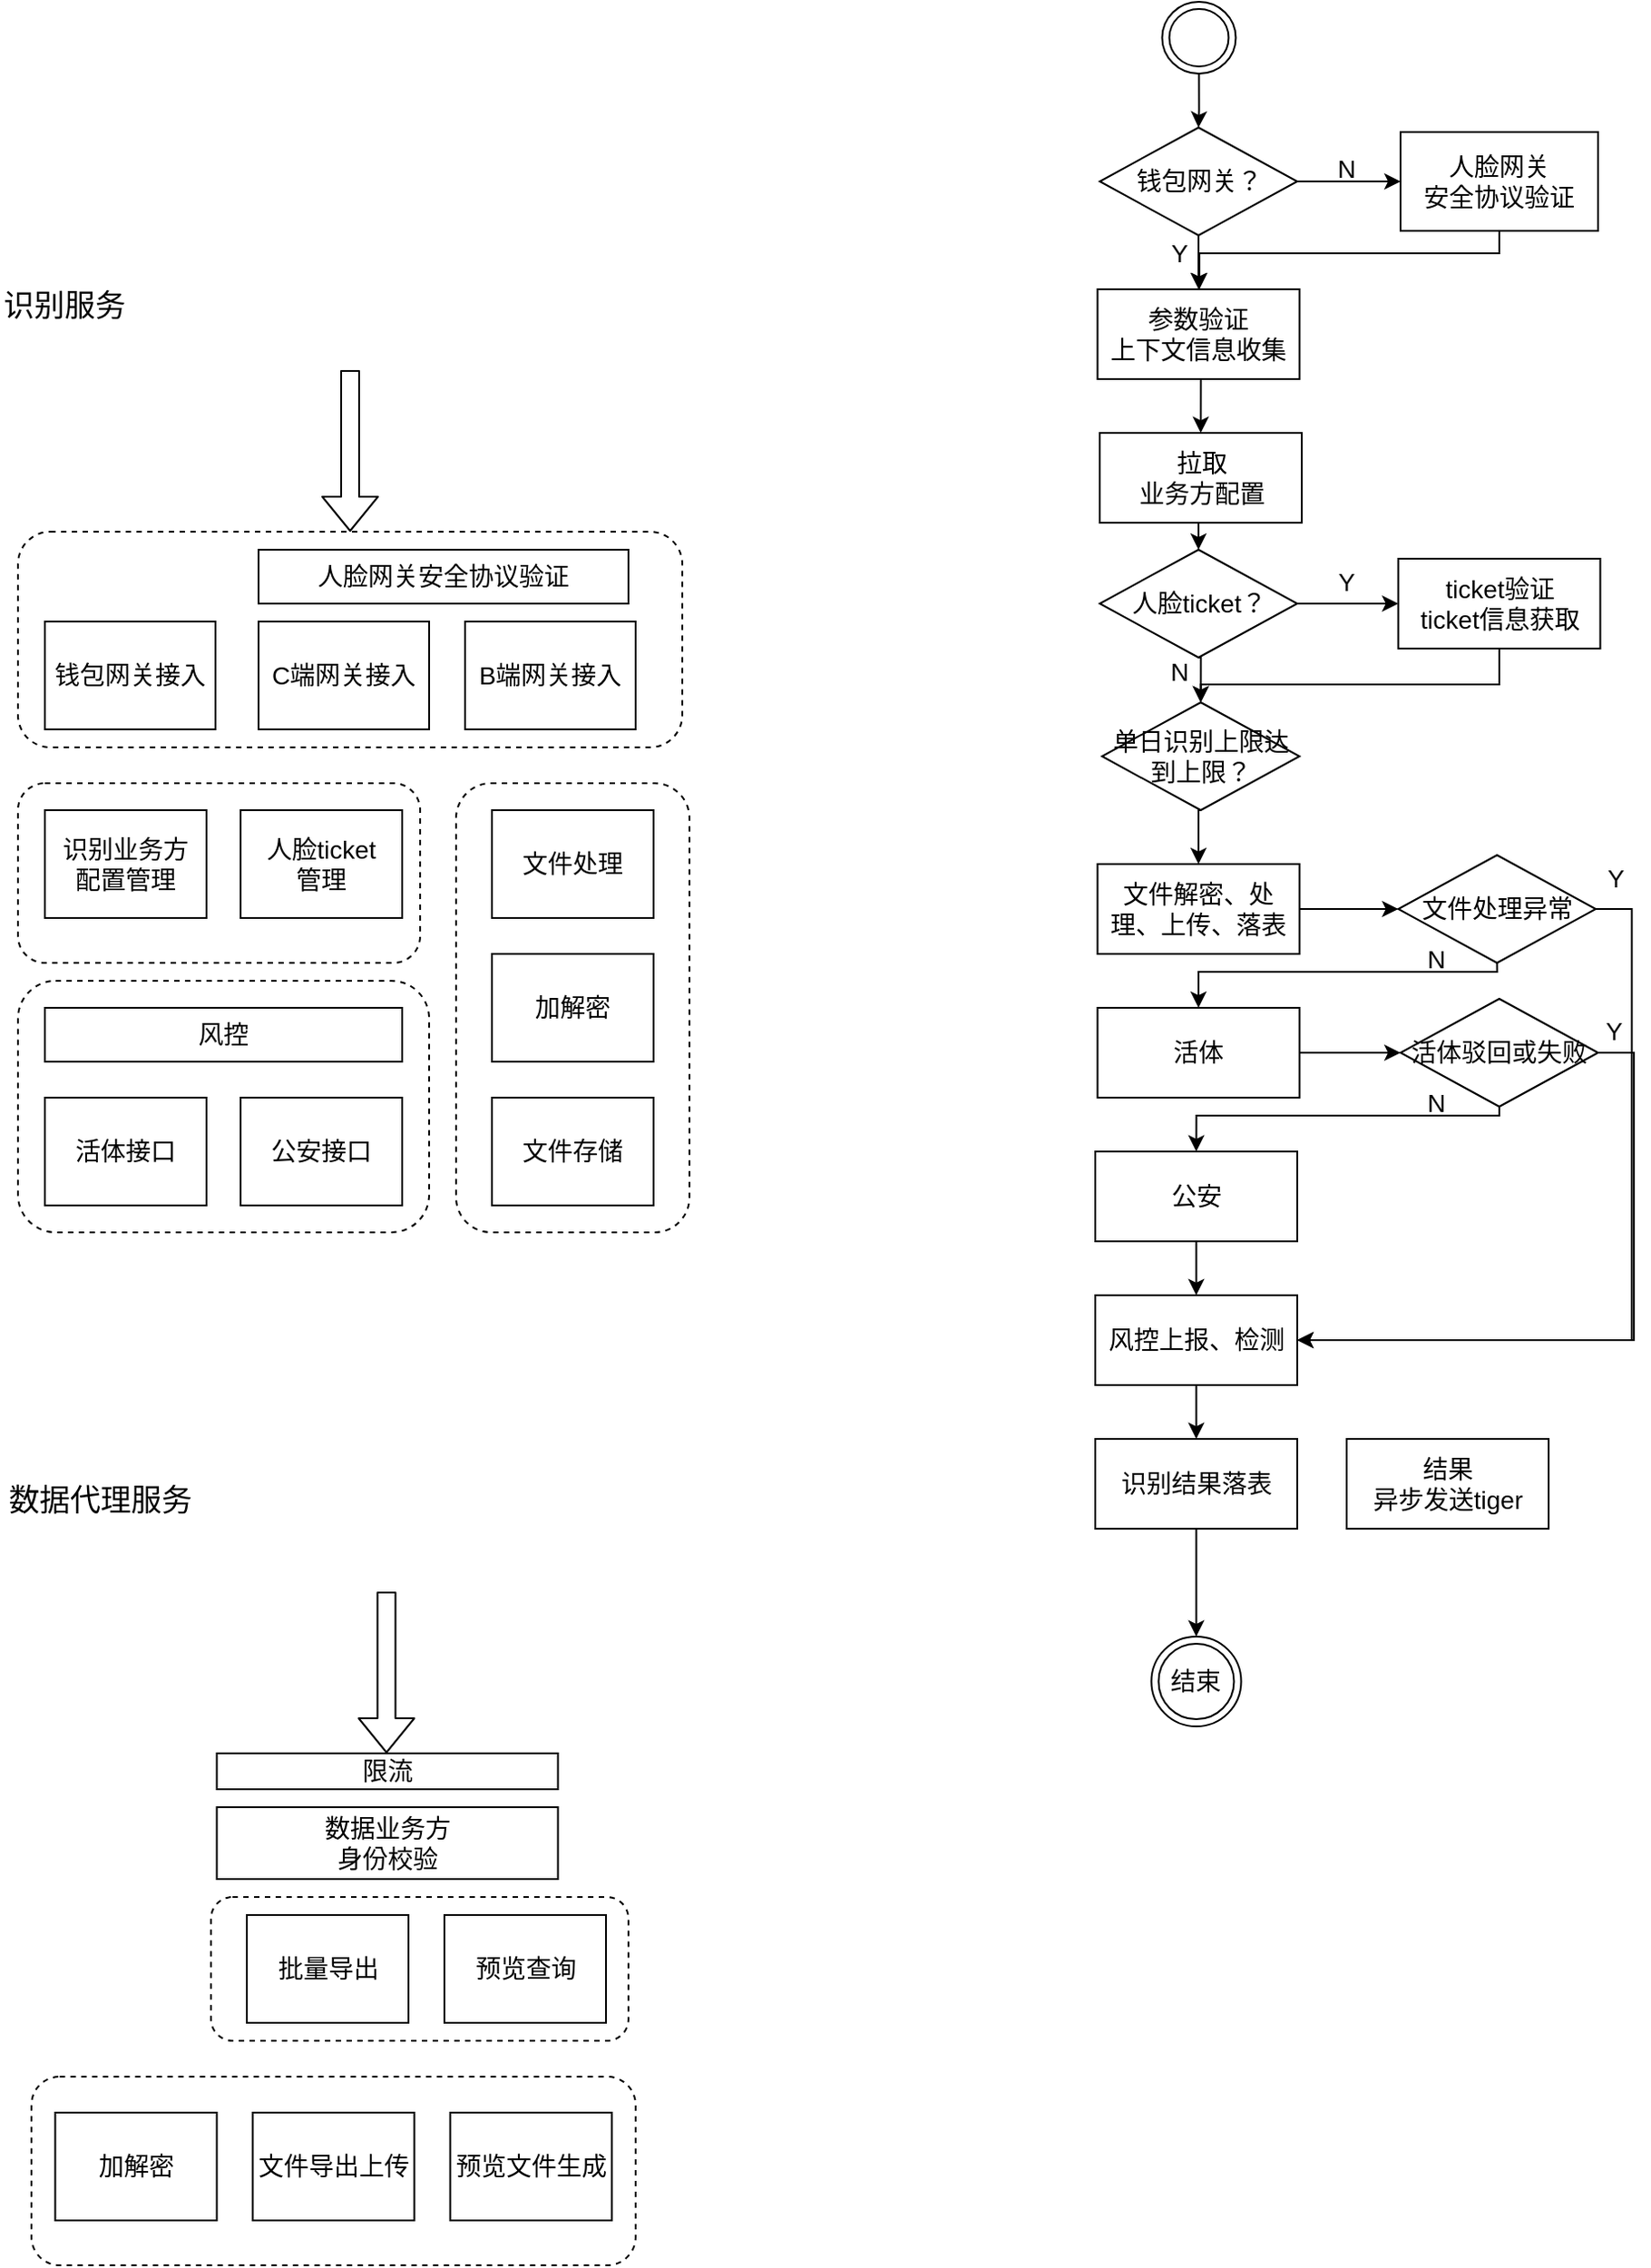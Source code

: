 <mxfile version="14.8.0" type="github">
  <diagram id="7RV-JXj0QohSXe9jy3x7" name="Page-1">
    <mxGraphModel dx="1422" dy="882" grid="1" gridSize="10" guides="1" tooltips="1" connect="1" arrows="1" fold="1" page="1" pageScale="1" pageWidth="827" pageHeight="1169" math="0" shadow="0">
      <root>
        <mxCell id="0" />
        <mxCell id="1" parent="0" />
        <mxCell id="yo01lzhlXYtrN9kHpcZc-21" value="" style="rounded=1;whiteSpace=wrap;html=1;fontSize=14;fillColor=none;dashed=1;strokeWidth=1;" vertex="1" parent="1">
          <mxGeometry x="50" y="590" width="229" height="140" as="geometry" />
        </mxCell>
        <mxCell id="yo01lzhlXYtrN9kHpcZc-27" value="" style="rounded=1;whiteSpace=wrap;html=1;fontSize=14;fillColor=none;dashed=1;strokeWidth=1;" vertex="1" parent="1">
          <mxGeometry x="50" y="340" width="370" height="120" as="geometry" />
        </mxCell>
        <mxCell id="yo01lzhlXYtrN9kHpcZc-34" value="" style="rounded=1;whiteSpace=wrap;html=1;fontSize=14;fillColor=none;dashed=1;strokeWidth=1;" vertex="1" parent="1">
          <mxGeometry x="157.5" y="1100" width="232.5" height="80" as="geometry" />
        </mxCell>
        <mxCell id="yo01lzhlXYtrN9kHpcZc-30" value="" style="rounded=1;whiteSpace=wrap;html=1;fontSize=14;fillColor=none;dashed=1;strokeWidth=1;" vertex="1" parent="1">
          <mxGeometry x="57.5" y="1200" width="336.5" height="105" as="geometry" />
        </mxCell>
        <mxCell id="yo01lzhlXYtrN9kHpcZc-23" value="" style="rounded=1;whiteSpace=wrap;html=1;fontSize=14;fillColor=none;dashed=1;strokeWidth=1;" vertex="1" parent="1">
          <mxGeometry x="50" y="480" width="224" height="100" as="geometry" />
        </mxCell>
        <mxCell id="yo01lzhlXYtrN9kHpcZc-1" value="加解密" style="rounded=0;whiteSpace=wrap;html=1;fontSize=14;" vertex="1" parent="1">
          <mxGeometry x="314" y="575" width="90" height="60" as="geometry" />
        </mxCell>
        <mxCell id="yo01lzhlXYtrN9kHpcZc-2" value="文件处理" style="rounded=0;whiteSpace=wrap;html=1;fontSize=14;" vertex="1" parent="1">
          <mxGeometry x="314" y="495" width="90" height="60" as="geometry" />
        </mxCell>
        <mxCell id="yo01lzhlXYtrN9kHpcZc-3" value="文件存储" style="rounded=0;whiteSpace=wrap;html=1;fontSize=14;" vertex="1" parent="1">
          <mxGeometry x="314" y="655" width="90" height="60" as="geometry" />
        </mxCell>
        <mxCell id="yo01lzhlXYtrN9kHpcZc-4" value="人脸ticket&lt;br&gt;管理" style="rounded=0;whiteSpace=wrap;html=1;fontSize=14;" vertex="1" parent="1">
          <mxGeometry x="174" y="495" width="90" height="60" as="geometry" />
        </mxCell>
        <mxCell id="yo01lzhlXYtrN9kHpcZc-5" value="风控" style="rounded=0;whiteSpace=wrap;html=1;fontSize=14;" vertex="1" parent="1">
          <mxGeometry x="65" y="605" width="199" height="30" as="geometry" />
        </mxCell>
        <mxCell id="yo01lzhlXYtrN9kHpcZc-6" value="活体接口" style="rounded=0;whiteSpace=wrap;html=1;fontSize=14;" vertex="1" parent="1">
          <mxGeometry x="65" y="655" width="90" height="60" as="geometry" />
        </mxCell>
        <mxCell id="yo01lzhlXYtrN9kHpcZc-9" value="公安接口" style="rounded=0;whiteSpace=wrap;html=1;fontSize=14;" vertex="1" parent="1">
          <mxGeometry x="174" y="655" width="90" height="60" as="geometry" />
        </mxCell>
        <mxCell id="yo01lzhlXYtrN9kHpcZc-10" value="识别业务方&lt;br&gt;配置管理" style="rounded=0;whiteSpace=wrap;html=1;fontSize=14;" vertex="1" parent="1">
          <mxGeometry x="65" y="495" width="90" height="60" as="geometry" />
        </mxCell>
        <mxCell id="yo01lzhlXYtrN9kHpcZc-11" value="数据业务方&lt;br&gt;身份校验" style="rounded=0;whiteSpace=wrap;html=1;fontSize=14;" vertex="1" parent="1">
          <mxGeometry x="160.75" y="1050" width="190" height="40" as="geometry" />
        </mxCell>
        <mxCell id="yo01lzhlXYtrN9kHpcZc-12" value="钱包网关接入" style="rounded=0;whiteSpace=wrap;html=1;fontSize=14;" vertex="1" parent="1">
          <mxGeometry x="65" y="390" width="95" height="60" as="geometry" />
        </mxCell>
        <mxCell id="yo01lzhlXYtrN9kHpcZc-14" value="加解密" style="rounded=0;whiteSpace=wrap;html=1;fontSize=14;" vertex="1" parent="1">
          <mxGeometry x="70.75" y="1220" width="90" height="60" as="geometry" />
        </mxCell>
        <mxCell id="yo01lzhlXYtrN9kHpcZc-15" value="文件导出上传" style="rounded=0;whiteSpace=wrap;html=1;fontSize=14;" vertex="1" parent="1">
          <mxGeometry x="180.75" y="1220" width="90" height="60" as="geometry" />
        </mxCell>
        <mxCell id="yo01lzhlXYtrN9kHpcZc-16" value="预览文件生成" style="rounded=0;whiteSpace=wrap;html=1;fontSize=14;" vertex="1" parent="1">
          <mxGeometry x="290.75" y="1220" width="90" height="60" as="geometry" />
        </mxCell>
        <mxCell id="yo01lzhlXYtrN9kHpcZc-17" value="限流" style="rounded=0;whiteSpace=wrap;html=1;fontSize=14;" vertex="1" parent="1">
          <mxGeometry x="160.75" y="1020" width="190" height="20" as="geometry" />
        </mxCell>
        <mxCell id="yo01lzhlXYtrN9kHpcZc-22" value="" style="rounded=1;whiteSpace=wrap;html=1;fontSize=14;fillColor=none;dashed=1;strokeWidth=1;" vertex="1" parent="1">
          <mxGeometry x="294" y="480" width="130" height="250" as="geometry" />
        </mxCell>
        <mxCell id="yo01lzhlXYtrN9kHpcZc-24" value="B端网关接入" style="rounded=0;whiteSpace=wrap;html=1;fontSize=14;" vertex="1" parent="1">
          <mxGeometry x="299" y="390" width="95" height="60" as="geometry" />
        </mxCell>
        <mxCell id="yo01lzhlXYtrN9kHpcZc-25" value="C端网关接入" style="rounded=0;whiteSpace=wrap;html=1;fontSize=14;" vertex="1" parent="1">
          <mxGeometry x="184" y="390" width="95" height="60" as="geometry" />
        </mxCell>
        <mxCell id="yo01lzhlXYtrN9kHpcZc-26" value="人脸网关安全协议验证" style="rounded=0;whiteSpace=wrap;html=1;fontSize=14;" vertex="1" parent="1">
          <mxGeometry x="184" y="350" width="206" height="30" as="geometry" />
        </mxCell>
        <mxCell id="yo01lzhlXYtrN9kHpcZc-28" value="" style="shape=flexArrow;endArrow=classic;html=1;fontSize=14;entryX=0.5;entryY=0;entryDx=0;entryDy=0;" edge="1" parent="1" target="yo01lzhlXYtrN9kHpcZc-27">
          <mxGeometry width="50" height="50" relative="1" as="geometry">
            <mxPoint x="235" y="250" as="sourcePoint" />
            <mxPoint x="340" y="230" as="targetPoint" />
          </mxGeometry>
        </mxCell>
        <mxCell id="yo01lzhlXYtrN9kHpcZc-31" value="批量导出" style="rounded=0;whiteSpace=wrap;html=1;fontSize=14;" vertex="1" parent="1">
          <mxGeometry x="177.5" y="1110" width="90" height="60" as="geometry" />
        </mxCell>
        <mxCell id="yo01lzhlXYtrN9kHpcZc-33" value="预览查询" style="rounded=0;whiteSpace=wrap;html=1;fontSize=14;" vertex="1" parent="1">
          <mxGeometry x="287.5" y="1110" width="90" height="60" as="geometry" />
        </mxCell>
        <mxCell id="yo01lzhlXYtrN9kHpcZc-38" value="" style="shape=flexArrow;endArrow=classic;html=1;fontSize=14;entryX=0.5;entryY=0;entryDx=0;entryDy=0;" edge="1" parent="1">
          <mxGeometry width="50" height="50" relative="1" as="geometry">
            <mxPoint x="255.25" y="930" as="sourcePoint" />
            <mxPoint x="255.25" y="1020" as="targetPoint" />
          </mxGeometry>
        </mxCell>
        <mxCell id="yo01lzhlXYtrN9kHpcZc-39" value="数据代理服务" style="text;html=1;strokeColor=none;fillColor=none;align=left;verticalAlign=middle;whiteSpace=wrap;rounded=0;dashed=1;fontSize=17;" vertex="1" parent="1">
          <mxGeometry x="42.5" y="860" width="117.5" height="40" as="geometry" />
        </mxCell>
        <mxCell id="yo01lzhlXYtrN9kHpcZc-40" value="识别服务" style="text;html=1;strokeColor=none;fillColor=none;align=left;verticalAlign=middle;whiteSpace=wrap;rounded=0;dashed=1;fontSize=17;" vertex="1" parent="1">
          <mxGeometry x="40" y="190" width="110" height="50" as="geometry" />
        </mxCell>
        <mxCell id="yo01lzhlXYtrN9kHpcZc-50" style="edgeStyle=orthogonalEdgeStyle;rounded=0;orthogonalLoop=1;jettySize=auto;html=1;exitX=0.5;exitY=1;exitDx=0;exitDy=0;fontSize=14;" edge="1" parent="1" source="yo01lzhlXYtrN9kHpcZc-44" target="yo01lzhlXYtrN9kHpcZc-48">
          <mxGeometry relative="1" as="geometry" />
        </mxCell>
        <mxCell id="yo01lzhlXYtrN9kHpcZc-44" value="" style="ellipse;shape=doubleEllipse;whiteSpace=wrap;html=1;aspect=fixed;fontSize=17;strokeWidth=1;gradientColor=none;align=left;verticalAlign=middle;fillColor=#FFFFFF;shadow=0;" vertex="1" parent="1">
          <mxGeometry x="687.25" y="45" width="41" height="40" as="geometry" />
        </mxCell>
        <mxCell id="yo01lzhlXYtrN9kHpcZc-95" style="edgeStyle=orthogonalEdgeStyle;rounded=0;orthogonalLoop=1;jettySize=auto;html=1;exitX=0.5;exitY=1;exitDx=0;exitDy=0;fontSize=14;" edge="1" parent="1" source="yo01lzhlXYtrN9kHpcZc-47" target="yo01lzhlXYtrN9kHpcZc-53">
          <mxGeometry relative="1" as="geometry">
            <Array as="points">
              <mxPoint x="875" y="185" />
              <mxPoint x="708" y="185" />
            </Array>
          </mxGeometry>
        </mxCell>
        <mxCell id="yo01lzhlXYtrN9kHpcZc-47" value="人脸网关&lt;br&gt;安全协议验证" style="rounded=0;whiteSpace=wrap;html=1;shadow=0;glass=0;sketch=0;fontSize=14;strokeWidth=1;fillColor=#FFFFFF;gradientColor=none;align=center;verticalAlign=middle;" vertex="1" parent="1">
          <mxGeometry x="820" y="117.5" width="110" height="55" as="geometry" />
        </mxCell>
        <mxCell id="yo01lzhlXYtrN9kHpcZc-51" style="edgeStyle=orthogonalEdgeStyle;rounded=0;orthogonalLoop=1;jettySize=auto;html=1;exitX=1;exitY=0.5;exitDx=0;exitDy=0;entryX=0;entryY=0.5;entryDx=0;entryDy=0;fontSize=14;" edge="1" parent="1" source="yo01lzhlXYtrN9kHpcZc-48" target="yo01lzhlXYtrN9kHpcZc-47">
          <mxGeometry relative="1" as="geometry" />
        </mxCell>
        <mxCell id="yo01lzhlXYtrN9kHpcZc-52" style="edgeStyle=orthogonalEdgeStyle;rounded=0;orthogonalLoop=1;jettySize=auto;html=1;exitX=0.5;exitY=1;exitDx=0;exitDy=0;fontSize=14;" edge="1" parent="1" source="yo01lzhlXYtrN9kHpcZc-48" target="yo01lzhlXYtrN9kHpcZc-53">
          <mxGeometry relative="1" as="geometry">
            <mxPoint x="708" y="215" as="targetPoint" />
          </mxGeometry>
        </mxCell>
        <mxCell id="yo01lzhlXYtrN9kHpcZc-48" value="钱包网关？" style="rhombus;whiteSpace=wrap;html=1;rounded=0;shadow=0;glass=0;sketch=0;fontSize=14;strokeWidth=1;fillColor=#FFFFFF;gradientColor=none;align=center;verticalAlign=middle;" vertex="1" parent="1">
          <mxGeometry x="652.5" y="115" width="110" height="60" as="geometry" />
        </mxCell>
        <mxCell id="yo01lzhlXYtrN9kHpcZc-70" style="edgeStyle=orthogonalEdgeStyle;rounded=0;orthogonalLoop=1;jettySize=auto;html=1;exitX=0.5;exitY=1;exitDx=0;exitDy=0;entryX=0.5;entryY=0;entryDx=0;entryDy=0;fontSize=14;" edge="1" parent="1" source="yo01lzhlXYtrN9kHpcZc-53" target="yo01lzhlXYtrN9kHpcZc-54">
          <mxGeometry relative="1" as="geometry" />
        </mxCell>
        <mxCell id="yo01lzhlXYtrN9kHpcZc-53" value="参数验证&lt;br&gt;上下文信息收集" style="rounded=0;whiteSpace=wrap;html=1;shadow=0;glass=0;sketch=0;fontSize=14;strokeWidth=1;fillColor=#FFFFFF;gradientColor=none;align=center;verticalAlign=middle;" vertex="1" parent="1">
          <mxGeometry x="651.25" y="205" width="112.5" height="50" as="geometry" />
        </mxCell>
        <mxCell id="yo01lzhlXYtrN9kHpcZc-71" style="edgeStyle=orthogonalEdgeStyle;rounded=0;orthogonalLoop=1;jettySize=auto;html=1;exitX=0.5;exitY=1;exitDx=0;exitDy=0;entryX=0.5;entryY=0;entryDx=0;entryDy=0;fontSize=14;" edge="1" parent="1" source="yo01lzhlXYtrN9kHpcZc-54" target="yo01lzhlXYtrN9kHpcZc-56">
          <mxGeometry relative="1" as="geometry" />
        </mxCell>
        <mxCell id="yo01lzhlXYtrN9kHpcZc-54" value="拉取&lt;br&gt;业务方配置" style="rounded=0;whiteSpace=wrap;html=1;shadow=0;glass=0;sketch=0;fontSize=14;strokeWidth=1;fillColor=#FFFFFF;gradientColor=none;align=center;verticalAlign=middle;" vertex="1" parent="1">
          <mxGeometry x="652.5" y="285" width="112.5" height="50" as="geometry" />
        </mxCell>
        <mxCell id="yo01lzhlXYtrN9kHpcZc-74" style="edgeStyle=orthogonalEdgeStyle;rounded=0;orthogonalLoop=1;jettySize=auto;html=1;exitX=0.5;exitY=1;exitDx=0;exitDy=0;entryX=0.5;entryY=0;entryDx=0;entryDy=0;fontSize=14;" edge="1" parent="1" source="yo01lzhlXYtrN9kHpcZc-55" target="yo01lzhlXYtrN9kHpcZc-66">
          <mxGeometry relative="1" as="geometry">
            <Array as="points">
              <mxPoint x="875" y="425" />
              <mxPoint x="709" y="425" />
            </Array>
          </mxGeometry>
        </mxCell>
        <mxCell id="yo01lzhlXYtrN9kHpcZc-55" value="ticket验证&lt;br&gt;ticket信息获取" style="rounded=0;whiteSpace=wrap;html=1;shadow=0;glass=0;sketch=0;fontSize=14;strokeWidth=1;fillColor=#FFFFFF;gradientColor=none;align=center;verticalAlign=middle;" vertex="1" parent="1">
          <mxGeometry x="818.75" y="355" width="112.5" height="50" as="geometry" />
        </mxCell>
        <mxCell id="yo01lzhlXYtrN9kHpcZc-72" style="edgeStyle=orthogonalEdgeStyle;rounded=0;orthogonalLoop=1;jettySize=auto;html=1;exitX=1;exitY=0.5;exitDx=0;exitDy=0;entryX=0;entryY=0.5;entryDx=0;entryDy=0;fontSize=14;" edge="1" parent="1" source="yo01lzhlXYtrN9kHpcZc-56" target="yo01lzhlXYtrN9kHpcZc-55">
          <mxGeometry relative="1" as="geometry" />
        </mxCell>
        <mxCell id="yo01lzhlXYtrN9kHpcZc-73" style="edgeStyle=orthogonalEdgeStyle;rounded=0;orthogonalLoop=1;jettySize=auto;html=1;exitX=0.5;exitY=1;exitDx=0;exitDy=0;entryX=0.5;entryY=0;entryDx=0;entryDy=0;fontSize=14;" edge="1" parent="1" source="yo01lzhlXYtrN9kHpcZc-56" target="yo01lzhlXYtrN9kHpcZc-66">
          <mxGeometry relative="1" as="geometry" />
        </mxCell>
        <mxCell id="yo01lzhlXYtrN9kHpcZc-56" value="人脸ticket？" style="rhombus;whiteSpace=wrap;html=1;rounded=0;shadow=0;glass=0;sketch=0;fontSize=14;strokeWidth=1;fillColor=#FFFFFF;gradientColor=none;align=center;verticalAlign=middle;" vertex="1" parent="1">
          <mxGeometry x="652.5" y="350" width="110" height="60" as="geometry" />
        </mxCell>
        <mxCell id="yo01lzhlXYtrN9kHpcZc-76" style="edgeStyle=orthogonalEdgeStyle;rounded=0;orthogonalLoop=1;jettySize=auto;html=1;exitX=1;exitY=0.5;exitDx=0;exitDy=0;entryX=0;entryY=0.5;entryDx=0;entryDy=0;fontSize=14;" edge="1" parent="1" source="yo01lzhlXYtrN9kHpcZc-58" target="yo01lzhlXYtrN9kHpcZc-67">
          <mxGeometry relative="1" as="geometry" />
        </mxCell>
        <mxCell id="yo01lzhlXYtrN9kHpcZc-58" value="文件解密、处理、上传、落表" style="rounded=0;whiteSpace=wrap;html=1;shadow=0;glass=0;sketch=0;fontSize=14;strokeWidth=1;fillColor=#FFFFFF;gradientColor=none;align=center;verticalAlign=middle;" vertex="1" parent="1">
          <mxGeometry x="651.25" y="525" width="112.5" height="50" as="geometry" />
        </mxCell>
        <mxCell id="yo01lzhlXYtrN9kHpcZc-78" style="edgeStyle=orthogonalEdgeStyle;rounded=0;orthogonalLoop=1;jettySize=auto;html=1;exitX=1;exitY=0.5;exitDx=0;exitDy=0;entryX=0;entryY=0.5;entryDx=0;entryDy=0;fontSize=14;" edge="1" parent="1" source="yo01lzhlXYtrN9kHpcZc-60" target="yo01lzhlXYtrN9kHpcZc-68">
          <mxGeometry relative="1" as="geometry" />
        </mxCell>
        <mxCell id="yo01lzhlXYtrN9kHpcZc-60" value="活体" style="rounded=0;whiteSpace=wrap;html=1;shadow=0;glass=0;sketch=0;fontSize=14;strokeWidth=1;fillColor=#FFFFFF;gradientColor=none;align=center;verticalAlign=middle;" vertex="1" parent="1">
          <mxGeometry x="651.25" y="605" width="112.5" height="50" as="geometry" />
        </mxCell>
        <mxCell id="yo01lzhlXYtrN9kHpcZc-80" style="edgeStyle=orthogonalEdgeStyle;rounded=0;orthogonalLoop=1;jettySize=auto;html=1;exitX=0.5;exitY=1;exitDx=0;exitDy=0;entryX=0.5;entryY=0;entryDx=0;entryDy=0;fontSize=14;" edge="1" parent="1" source="yo01lzhlXYtrN9kHpcZc-61" target="yo01lzhlXYtrN9kHpcZc-62">
          <mxGeometry relative="1" as="geometry" />
        </mxCell>
        <mxCell id="yo01lzhlXYtrN9kHpcZc-61" value="公安" style="rounded=0;whiteSpace=wrap;html=1;shadow=0;glass=0;sketch=0;fontSize=14;strokeWidth=1;fillColor=#FFFFFF;gradientColor=none;align=center;verticalAlign=middle;" vertex="1" parent="1">
          <mxGeometry x="650" y="685" width="112.5" height="50" as="geometry" />
        </mxCell>
        <mxCell id="yo01lzhlXYtrN9kHpcZc-89" style="edgeStyle=orthogonalEdgeStyle;rounded=0;orthogonalLoop=1;jettySize=auto;html=1;exitX=0.5;exitY=1;exitDx=0;exitDy=0;entryX=0.5;entryY=0;entryDx=0;entryDy=0;fontSize=14;" edge="1" parent="1" source="yo01lzhlXYtrN9kHpcZc-62" target="yo01lzhlXYtrN9kHpcZc-84">
          <mxGeometry relative="1" as="geometry" />
        </mxCell>
        <mxCell id="yo01lzhlXYtrN9kHpcZc-62" value="风控上报、检测" style="rounded=0;whiteSpace=wrap;html=1;shadow=0;glass=0;sketch=0;fontSize=14;strokeWidth=1;fillColor=#FFFFFF;gradientColor=none;align=center;verticalAlign=middle;" vertex="1" parent="1">
          <mxGeometry x="650" y="765" width="112.5" height="50" as="geometry" />
        </mxCell>
        <mxCell id="yo01lzhlXYtrN9kHpcZc-64" value="结束" style="ellipse;shape=doubleEllipse;whiteSpace=wrap;html=1;aspect=fixed;rounded=0;shadow=0;glass=0;sketch=0;fontSize=14;strokeWidth=1;fillColor=#FFFFFF;gradientColor=none;align=center;verticalAlign=middle;" vertex="1" parent="1">
          <mxGeometry x="681.25" y="955" width="50" height="50" as="geometry" />
        </mxCell>
        <mxCell id="yo01lzhlXYtrN9kHpcZc-75" style="edgeStyle=orthogonalEdgeStyle;rounded=0;orthogonalLoop=1;jettySize=auto;html=1;exitX=0.5;exitY=1;exitDx=0;exitDy=0;entryX=0.5;entryY=0;entryDx=0;entryDy=0;fontSize=14;" edge="1" parent="1" source="yo01lzhlXYtrN9kHpcZc-66" target="yo01lzhlXYtrN9kHpcZc-58">
          <mxGeometry relative="1" as="geometry" />
        </mxCell>
        <mxCell id="yo01lzhlXYtrN9kHpcZc-66" value="单日识别上限达到上限？" style="rhombus;whiteSpace=wrap;html=1;rounded=0;shadow=0;glass=0;sketch=0;fontSize=14;strokeWidth=1;fillColor=#FFFFFF;gradientColor=none;align=center;verticalAlign=middle;" vertex="1" parent="1">
          <mxGeometry x="653.75" y="435" width="110" height="60" as="geometry" />
        </mxCell>
        <mxCell id="yo01lzhlXYtrN9kHpcZc-77" style="edgeStyle=orthogonalEdgeStyle;rounded=0;orthogonalLoop=1;jettySize=auto;html=1;exitX=0.5;exitY=1;exitDx=0;exitDy=0;entryX=0.5;entryY=0;entryDx=0;entryDy=0;fontSize=14;" edge="1" parent="1" source="yo01lzhlXYtrN9kHpcZc-67" target="yo01lzhlXYtrN9kHpcZc-60">
          <mxGeometry relative="1" as="geometry">
            <Array as="points">
              <mxPoint x="874" y="585" />
              <mxPoint x="708" y="585" />
            </Array>
          </mxGeometry>
        </mxCell>
        <mxCell id="yo01lzhlXYtrN9kHpcZc-81" style="edgeStyle=orthogonalEdgeStyle;rounded=0;orthogonalLoop=1;jettySize=auto;html=1;exitX=1;exitY=0.5;exitDx=0;exitDy=0;entryX=1;entryY=0.5;entryDx=0;entryDy=0;fontSize=14;" edge="1" parent="1" source="yo01lzhlXYtrN9kHpcZc-67" target="yo01lzhlXYtrN9kHpcZc-62">
          <mxGeometry relative="1" as="geometry" />
        </mxCell>
        <mxCell id="yo01lzhlXYtrN9kHpcZc-67" value="文件处理异常" style="rhombus;whiteSpace=wrap;html=1;rounded=0;shadow=0;glass=0;sketch=0;fontSize=14;strokeWidth=1;fillColor=#FFFFFF;gradientColor=none;align=center;verticalAlign=middle;" vertex="1" parent="1">
          <mxGeometry x="818.75" y="520" width="110" height="60" as="geometry" />
        </mxCell>
        <mxCell id="yo01lzhlXYtrN9kHpcZc-79" style="edgeStyle=orthogonalEdgeStyle;rounded=0;orthogonalLoop=1;jettySize=auto;html=1;exitX=0.5;exitY=1;exitDx=0;exitDy=0;entryX=0.5;entryY=0;entryDx=0;entryDy=0;fontSize=14;" edge="1" parent="1" source="yo01lzhlXYtrN9kHpcZc-68" target="yo01lzhlXYtrN9kHpcZc-61">
          <mxGeometry relative="1" as="geometry">
            <Array as="points">
              <mxPoint x="875" y="665" />
              <mxPoint x="706" y="665" />
            </Array>
          </mxGeometry>
        </mxCell>
        <mxCell id="yo01lzhlXYtrN9kHpcZc-82" style="edgeStyle=orthogonalEdgeStyle;rounded=0;orthogonalLoop=1;jettySize=auto;html=1;exitX=1;exitY=0.5;exitDx=0;exitDy=0;entryX=1;entryY=0.5;entryDx=0;entryDy=0;fontSize=14;" edge="1" parent="1" source="yo01lzhlXYtrN9kHpcZc-68" target="yo01lzhlXYtrN9kHpcZc-62">
          <mxGeometry relative="1" as="geometry" />
        </mxCell>
        <mxCell id="yo01lzhlXYtrN9kHpcZc-68" value="活体驳回或失败" style="rhombus;whiteSpace=wrap;html=1;rounded=0;shadow=0;glass=0;sketch=0;fontSize=14;strokeWidth=1;fillColor=#FFFFFF;gradientColor=none;align=center;verticalAlign=middle;" vertex="1" parent="1">
          <mxGeometry x="820" y="600" width="110" height="60" as="geometry" />
        </mxCell>
        <mxCell id="yo01lzhlXYtrN9kHpcZc-90" style="edgeStyle=orthogonalEdgeStyle;rounded=0;orthogonalLoop=1;jettySize=auto;html=1;exitX=0.5;exitY=1;exitDx=0;exitDy=0;entryX=0.5;entryY=0;entryDx=0;entryDy=0;fontSize=14;" edge="1" parent="1" source="yo01lzhlXYtrN9kHpcZc-84" target="yo01lzhlXYtrN9kHpcZc-64">
          <mxGeometry relative="1" as="geometry" />
        </mxCell>
        <mxCell id="yo01lzhlXYtrN9kHpcZc-84" value="识别结果落表" style="rounded=0;whiteSpace=wrap;html=1;shadow=0;glass=0;sketch=0;fontSize=14;strokeWidth=1;fillColor=#FFFFFF;gradientColor=none;align=center;verticalAlign=middle;" vertex="1" parent="1">
          <mxGeometry x="650" y="845" width="112.5" height="50" as="geometry" />
        </mxCell>
        <mxCell id="yo01lzhlXYtrN9kHpcZc-86" value="结果&lt;br&gt;异步发送tiger" style="rounded=0;whiteSpace=wrap;html=1;shadow=0;glass=0;sketch=0;fontSize=14;strokeWidth=1;fillColor=#FFFFFF;gradientColor=none;align=center;verticalAlign=middle;" vertex="1" parent="1">
          <mxGeometry x="790" y="845" width="112.5" height="50" as="geometry" />
        </mxCell>
        <mxCell id="yo01lzhlXYtrN9kHpcZc-92" value="Y" style="text;html=1;strokeColor=none;fillColor=none;align=center;verticalAlign=middle;whiteSpace=wrap;rounded=0;shadow=0;glass=0;sketch=0;fontSize=14;" vertex="1" parent="1">
          <mxGeometry x="687.25" y="172.5" width="20" height="25" as="geometry" />
        </mxCell>
        <mxCell id="yo01lzhlXYtrN9kHpcZc-94" value="N" style="text;html=1;strokeColor=none;fillColor=none;align=center;verticalAlign=middle;whiteSpace=wrap;rounded=0;shadow=0;glass=0;sketch=0;fontSize=14;" vertex="1" parent="1">
          <mxGeometry x="780" y="125" width="20" height="25" as="geometry" />
        </mxCell>
        <mxCell id="yo01lzhlXYtrN9kHpcZc-98" value="Y" style="text;html=1;strokeColor=none;fillColor=none;align=center;verticalAlign=middle;whiteSpace=wrap;rounded=0;shadow=0;glass=0;sketch=0;fontSize=14;" vertex="1" parent="1">
          <mxGeometry x="780" y="355" width="20" height="25" as="geometry" />
        </mxCell>
        <mxCell id="yo01lzhlXYtrN9kHpcZc-99" value="Y" style="text;html=1;strokeColor=none;fillColor=none;align=center;verticalAlign=middle;whiteSpace=wrap;rounded=0;shadow=0;glass=0;sketch=0;fontSize=14;" vertex="1" parent="1">
          <mxGeometry x="930" y="520" width="20" height="25" as="geometry" />
        </mxCell>
        <mxCell id="yo01lzhlXYtrN9kHpcZc-100" value="Y" style="text;html=1;strokeColor=none;fillColor=none;align=center;verticalAlign=middle;whiteSpace=wrap;rounded=0;shadow=0;glass=0;sketch=0;fontSize=14;" vertex="1" parent="1">
          <mxGeometry x="928.75" y="605" width="20" height="25" as="geometry" />
        </mxCell>
        <mxCell id="yo01lzhlXYtrN9kHpcZc-101" value="N" style="text;html=1;strokeColor=none;fillColor=none;align=center;verticalAlign=middle;whiteSpace=wrap;rounded=0;shadow=0;glass=0;sketch=0;fontSize=14;" vertex="1" parent="1">
          <mxGeometry x="687.25" y="405" width="20" height="25" as="geometry" />
        </mxCell>
        <mxCell id="yo01lzhlXYtrN9kHpcZc-102" value="N" style="text;html=1;strokeColor=none;fillColor=none;align=center;verticalAlign=middle;whiteSpace=wrap;rounded=0;shadow=0;glass=0;sketch=0;fontSize=14;" vertex="1" parent="1">
          <mxGeometry x="830" y="565" width="20" height="25" as="geometry" />
        </mxCell>
        <mxCell id="yo01lzhlXYtrN9kHpcZc-103" value="N" style="text;html=1;strokeColor=none;fillColor=none;align=center;verticalAlign=middle;whiteSpace=wrap;rounded=0;shadow=0;glass=0;sketch=0;fontSize=14;" vertex="1" parent="1">
          <mxGeometry x="830" y="645" width="20" height="25" as="geometry" />
        </mxCell>
      </root>
    </mxGraphModel>
  </diagram>
</mxfile>
